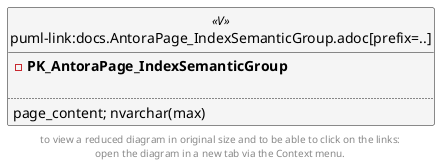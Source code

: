 @startuml
left to right direction
'top to bottom direction
hide circle
'avoide "." issues:
set namespaceSeparator none


skinparam class {
  BackgroundColor White
  BackgroundColor<<FN>> Yellow
  BackgroundColor<<FS>> Yellow
  BackgroundColor<<FT>> LightGray
  BackgroundColor<<IF>> Yellow
  BackgroundColor<<IS>> Yellow
  BackgroundColor<<P>> Aqua
  BackgroundColor<<PC>> Aqua
  BackgroundColor<<SN>> Yellow
  BackgroundColor<<SO>> SlateBlue
  BackgroundColor<<TF>> LightGray
  BackgroundColor<<TR>> Tomato
  BackgroundColor<<U>> White
  BackgroundColor<<V>> WhiteSmoke
  BackgroundColor<<X>> Aqua
}


entity "puml-link:docs.AntoraPage_IndexSemanticGroup.adoc[prefix=..]" as docs.AntoraPage_IndexSemanticGroup << V >> {
- **PK_AntoraPage_IndexSemanticGroup**

..
page_content; nvarchar(max)
}


footer
to view a reduced diagram in original size and to be able to click on the links:
open the diagram in a new tab via the Context menu.
end footer

@enduml


